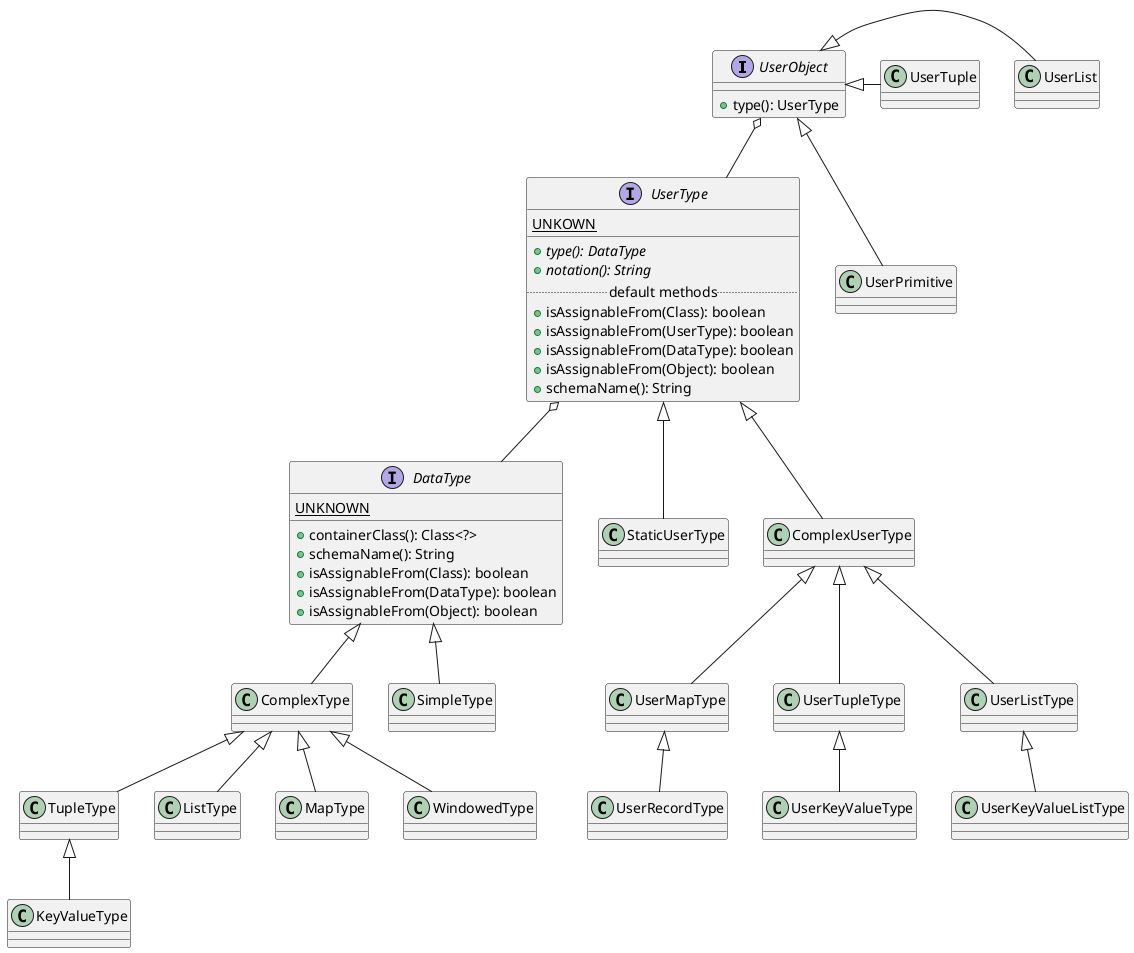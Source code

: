 @startuml
'https://plantuml.com/class-diagram

interface UserObject {
  +type(): UserType
}

interface UserType {
  {static} UNKOWN
  __
  {abstract} +type(): DataType
  {abstract} +notation(): String
  .. default methods ..
  +isAssignableFrom(Class): boolean
  +isAssignableFrom(UserType): boolean
  +isAssignableFrom(DataType): boolean
  +isAssignableFrom(Object): boolean
  +schemaName(): String
}

interface DataType {
  {static} UNKNOWN
  __
  +containerClass(): Class<?>
  +schemaName(): String
  +isAssignableFrom(Class): boolean
  +isAssignableFrom(DataType): boolean
  +isAssignableFrom(Object): boolean
}

UserObject <|- UserList
UserObject <|- UserTuple
UserObject <|-- UserPrimitive

UserObject o-- UserType
UserType o-- DataType

UserType <|-- StaticUserType
UserType <|-- ComplexUserType

ComplexUserType <|-- UserMapType
ComplexUserType <|-- UserTupleType
ComplexUserType <|-- UserListType

UserMapType <|-- UserRecordType
UserTupleType <|-- UserKeyValueType
UserListType <|-- UserKeyValueListType

DataType <|-- ComplexType
DataType <|-- SimpleType

ComplexType <|-- TupleType
ComplexType <|-- ListType
ComplexType <|-- MapType
ComplexType <|-- WindowedType

TupleType <|-- KeyValueType


@enduml